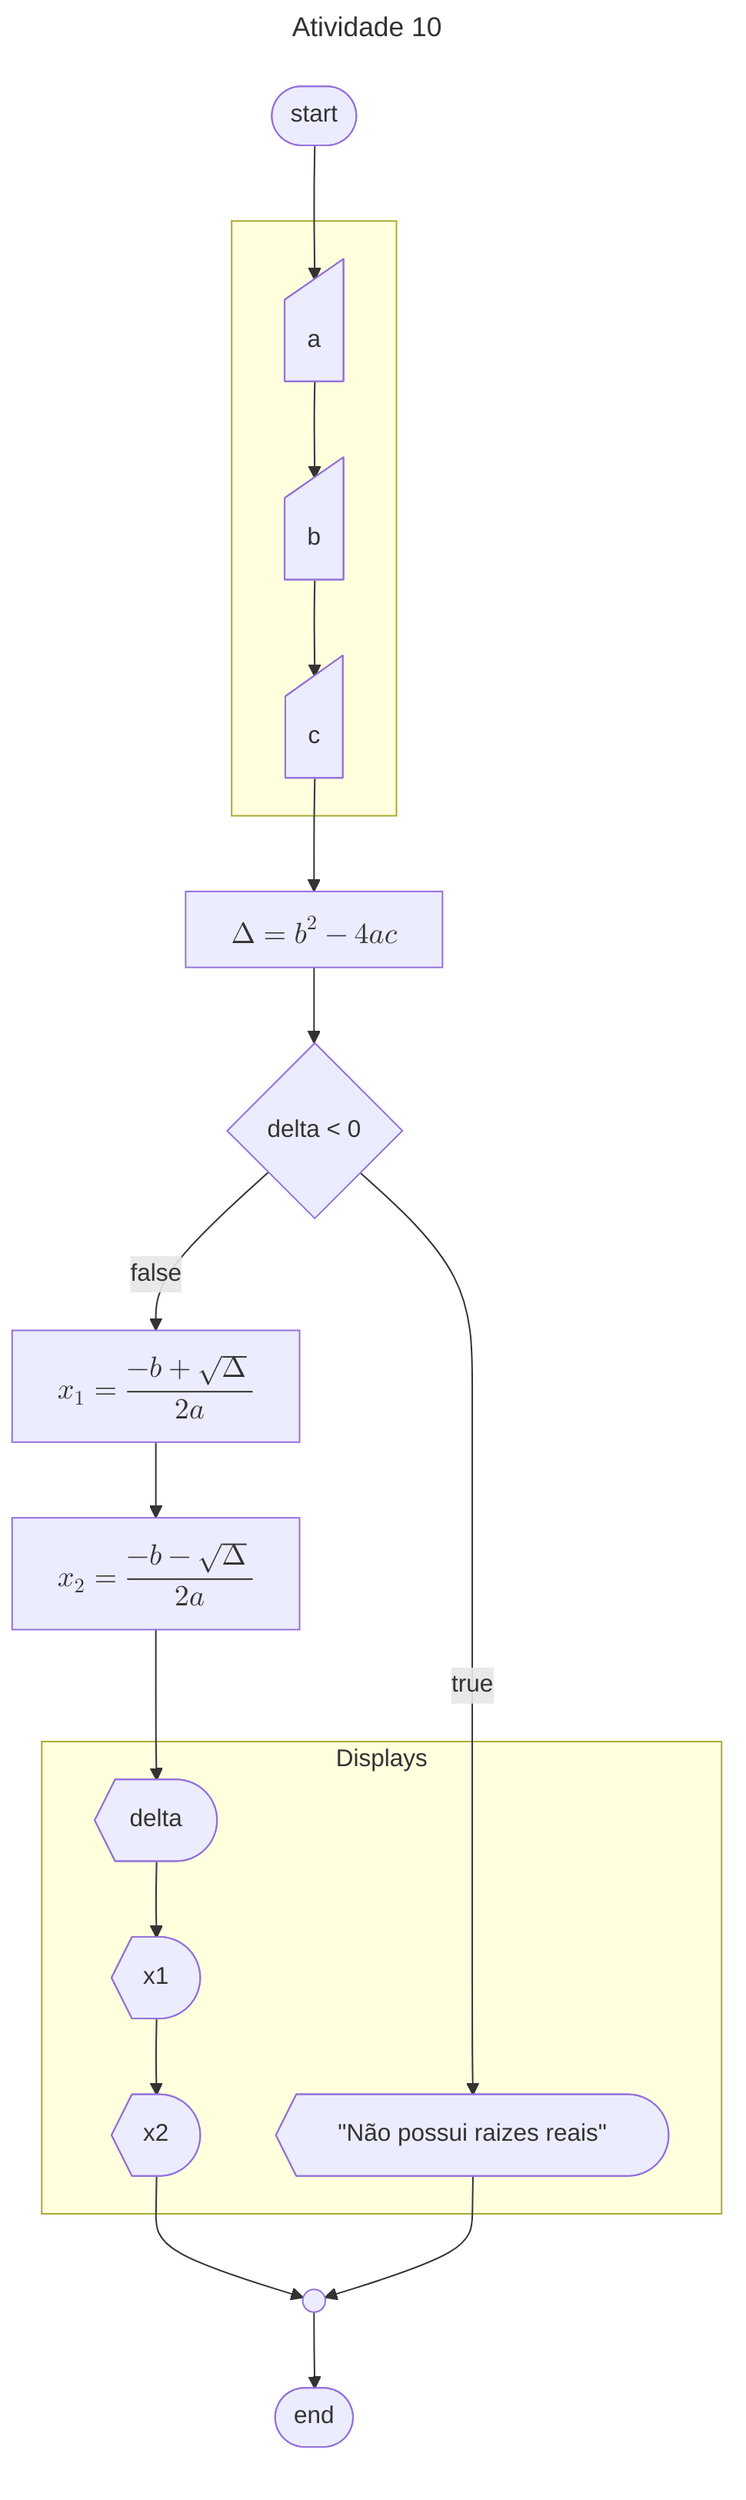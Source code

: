---
title: Atividade 10
---
flowchart TD
    start([start])
    fim([end])
    conector@{shape: circle, label: " "}
    subgraph " "
        a@{shape: manual-input}
        b@{shape: manual-input}
        c@{shape: manual-input}
    end
    delta["$$\Delta = b^2 - 4ac$$"]
    x1["$$x_1 = \frac{-b+\sqrt{\Delta}}{2a}$$"]
    x2["$$x_2 = \frac{-b-\sqrt{\Delta}}{2a}$$"]
    subgraph Displays
        ddelta@{shape: display, label: "delta"}
        dx1@{shape: display, label: "x1"}
        dx2@{shape: display, label: "x2"}
        invalido@{shape: display, label: "\"Não possui raizes reais\""}
    end
    if{delta < 0}
    
    start --> a --> b --> c --> delta --> if

    if --> |true| invalido
    if --> |false| x1 --> x2 --> ddelta --> dx1 --> dx2 --> conector
    invalido --> conector

    conector --> fim